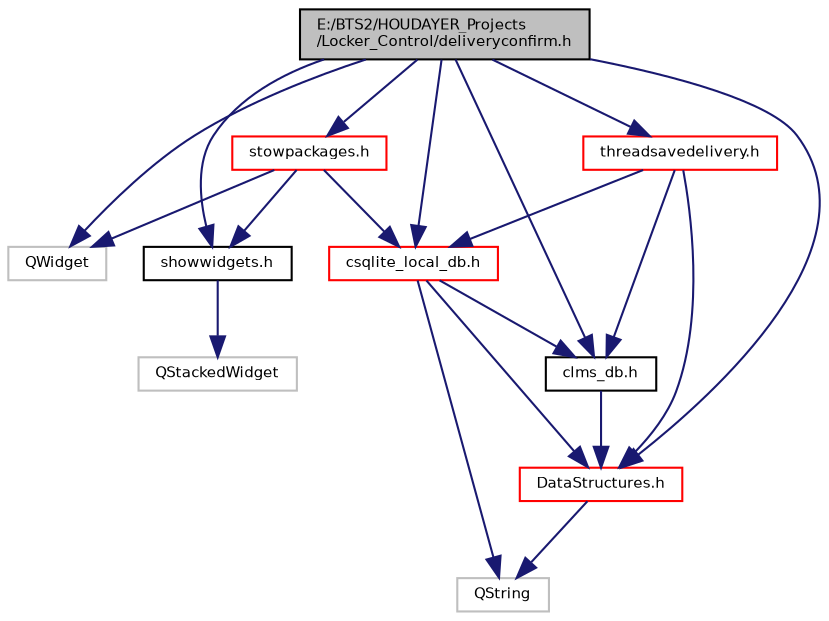 digraph "E:/BTS2/HOUDAYER_Projects/Locker_Control/deliveryconfirm.h"
{
 // INTERACTIVE_SVG=YES
  bgcolor="transparent";
  edge [fontname="Helvetica",fontsize="7",labelfontname="Helvetica",labelfontsize="7"];
  node [fontname="Helvetica",fontsize="7",shape=record];
  Node1 [label="E:/BTS2/HOUDAYER_Projects\l/Locker_Control/deliveryconfirm.h",height=0.2,width=0.4,color="black", fillcolor="grey75", style="filled", fontcolor="black"];
  Node1 -> Node2 [color="midnightblue",fontsize="7",style="solid",fontname="Helvetica"];
  Node2 [label="QWidget",height=0.2,width=0.4,color="grey75"];
  Node1 -> Node3 [color="midnightblue",fontsize="7",style="solid",fontname="Helvetica"];
  Node3 [label="showwidgets.h",height=0.2,width=0.4,color="black",URL="$showwidgets_8h.html"];
  Node3 -> Node4 [color="midnightblue",fontsize="7",style="solid",fontname="Helvetica"];
  Node4 [label="QStackedWidget",height=0.2,width=0.4,color="grey75"];
  Node1 -> Node5 [color="midnightblue",fontsize="7",style="solid",fontname="Helvetica"];
  Node5 [label="csqlite_local_db.h",height=0.2,width=0.4,color="red",URL="$csqlite__local__db_8h.html"];
  Node5 -> Node6 [color="midnightblue",fontsize="7",style="solid",fontname="Helvetica"];
  Node6 [label="QString",height=0.2,width=0.4,color="grey75"];
  Node5 -> Node7 [color="midnightblue",fontsize="7",style="solid",fontname="Helvetica"];
  Node7 [label="DataStructures.h",height=0.2,width=0.4,color="red",URL="$_data_structures_8h.html",tooltip="Definnitions des formats de communications des données entre les classes de l&#39;application LC..."];
  Node7 -> Node6 [color="midnightblue",fontsize="7",style="solid",fontname="Helvetica"];
  Node5 -> Node8 [color="midnightblue",fontsize="7",style="solid",fontname="Helvetica"];
  Node8 [label="clms_db.h",height=0.2,width=0.4,color="black",URL="$clms__db_8h.html"];
  Node8 -> Node7 [color="midnightblue",fontsize="7",style="solid",fontname="Helvetica"];
  Node1 -> Node8 [color="midnightblue",fontsize="7",style="solid",fontname="Helvetica"];
  Node1 -> Node7 [color="midnightblue",fontsize="7",style="solid",fontname="Helvetica"];
  Node1 -> Node9 [color="midnightblue",fontsize="7",style="solid",fontname="Helvetica"];
  Node9 [label="stowpackages.h",height=0.2,width=0.4,color="red",URL="$stowpackages_8h.html"];
  Node9 -> Node2 [color="midnightblue",fontsize="7",style="solid",fontname="Helvetica"];
  Node9 -> Node3 [color="midnightblue",fontsize="7",style="solid",fontname="Helvetica"];
  Node9 -> Node5 [color="midnightblue",fontsize="7",style="solid",fontname="Helvetica"];
  Node1 -> Node10 [color="midnightblue",fontsize="7",style="solid",fontname="Helvetica"];
  Node10 [label="threadsavedelivery.h",height=0.2,width=0.4,color="red",URL="$threadsavedelivery_8h.html"];
  Node10 -> Node8 [color="midnightblue",fontsize="7",style="solid",fontname="Helvetica"];
  Node10 -> Node5 [color="midnightblue",fontsize="7",style="solid",fontname="Helvetica"];
  Node10 -> Node7 [color="midnightblue",fontsize="7",style="solid",fontname="Helvetica"];
}
